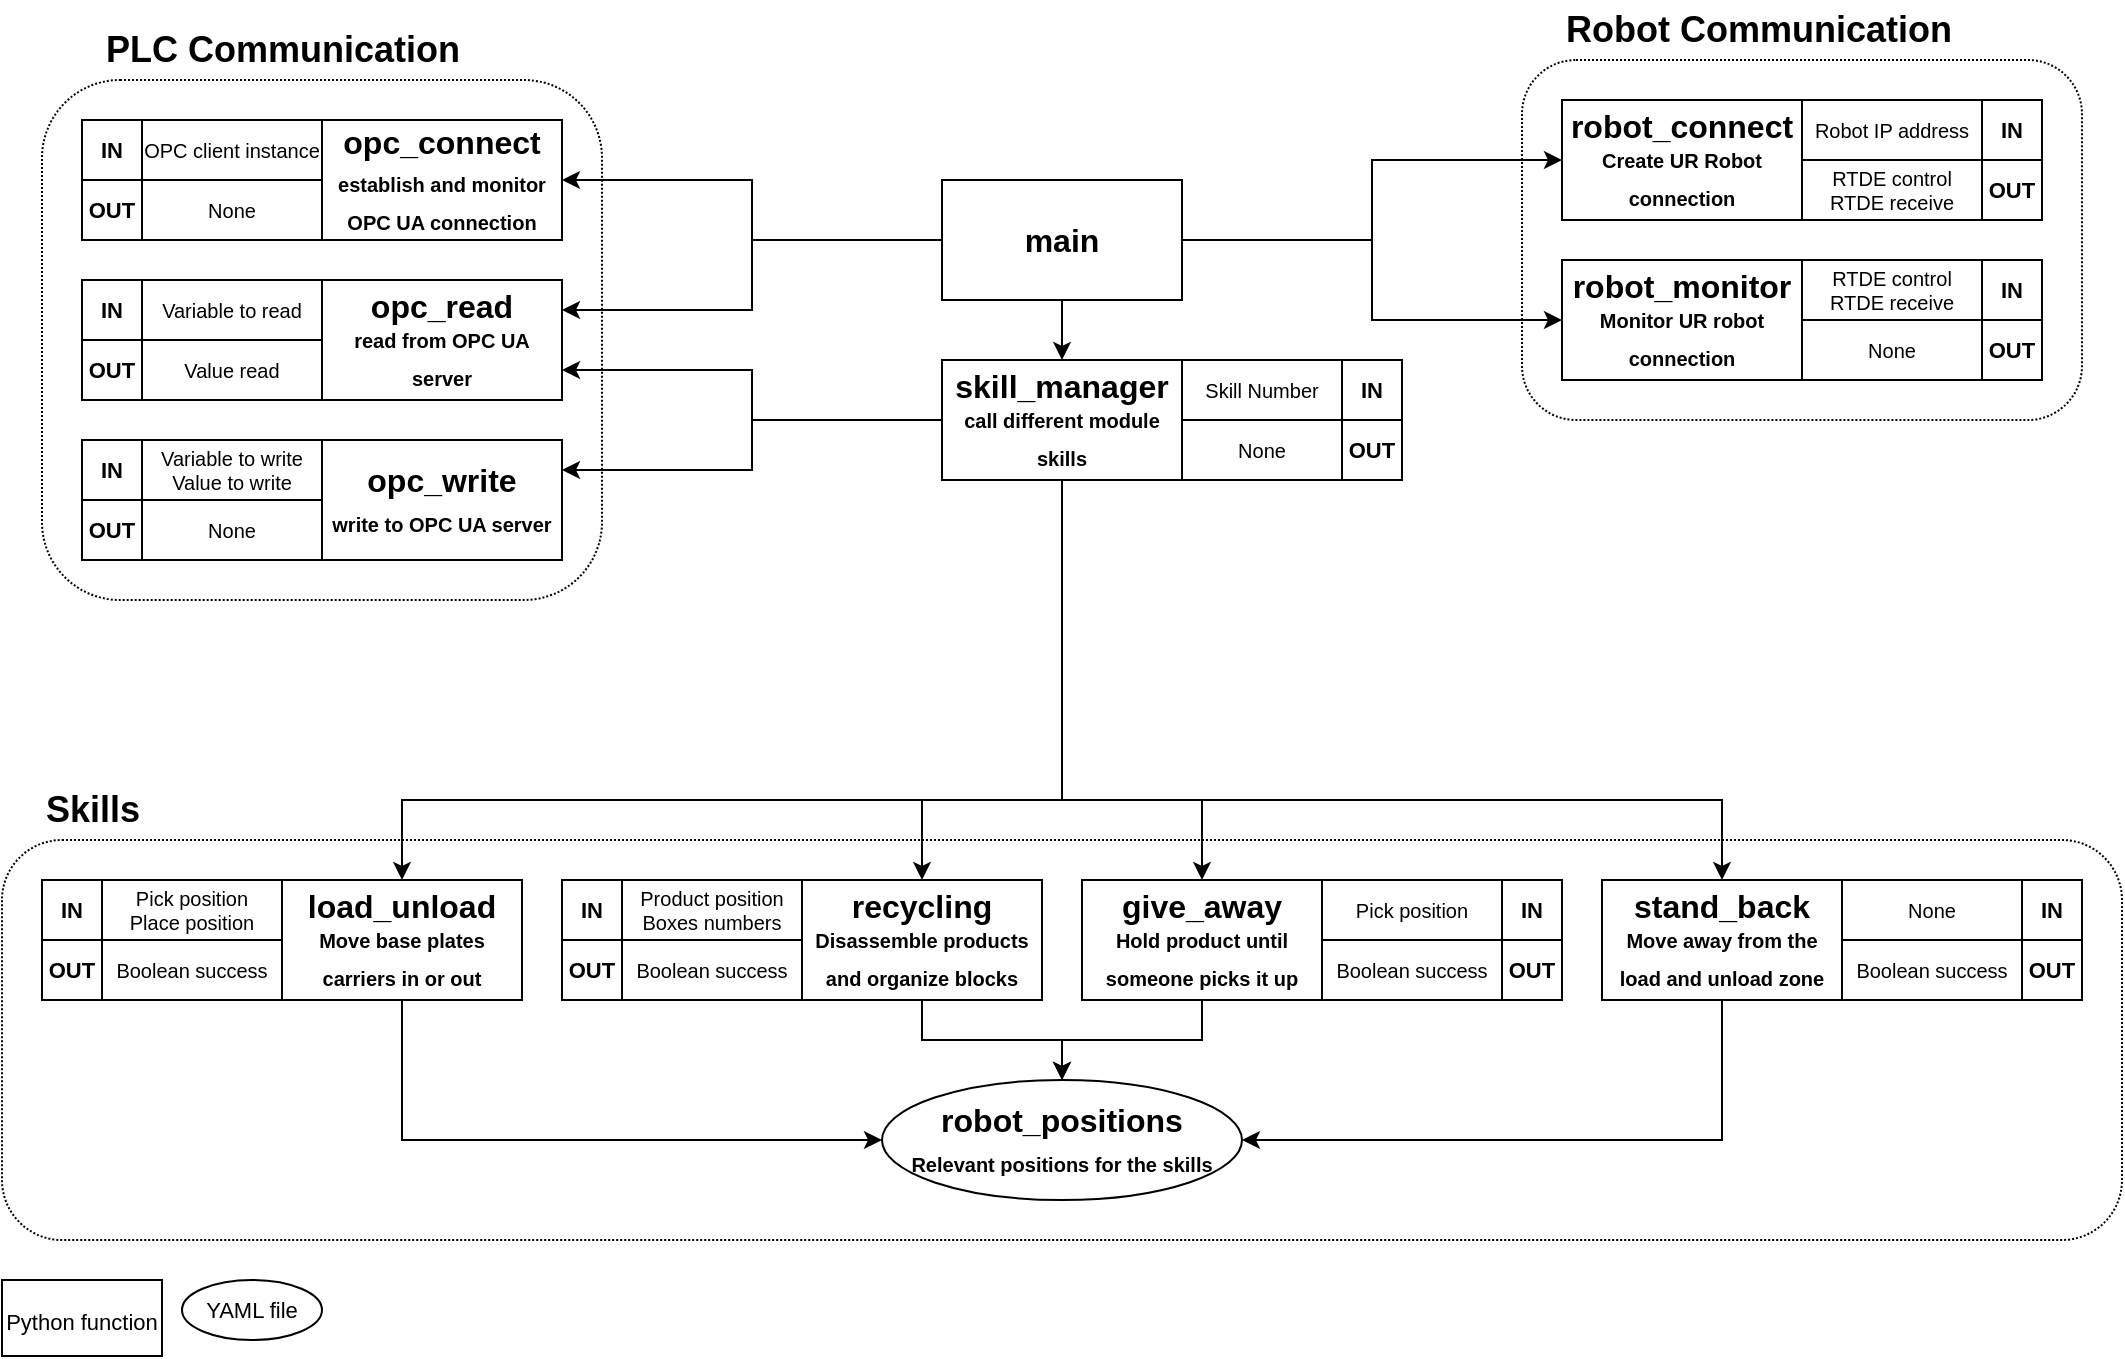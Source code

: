 <mxfile version="20.7.4" type="github"><diagram id="av36-QLzx31YAxyc08HP" name="Seite-1"><mxGraphModel dx="1802" dy="826" grid="1" gridSize="10" guides="1" tooltips="1" connect="1" arrows="1" fold="1" page="1" pageScale="1" pageWidth="3300" pageHeight="4681" math="0" shadow="0"><root><mxCell id="0"/><mxCell id="1" parent="0"/><mxCell id="iEAS6jNyVJdADZBlRwmA-35" value="" style="rounded=1;whiteSpace=wrap;html=1;fontSize=14;fillColor=none;strokeWidth=1;dashed=1;dashPattern=1 1;" parent="1" vertex="1"><mxGeometry x="210" y="540" width="1060" height="200" as="geometry"/></mxCell><mxCell id="iEAS6jNyVJdADZBlRwmA-23" value="&lt;font size=&quot;3&quot;&gt;&lt;b&gt;robot_positions&lt;br&gt;&lt;/b&gt;&lt;/font&gt;&lt;b style=&quot;font-size: 10px;&quot;&gt;Relevant positions for the skills&lt;/b&gt;&lt;font size=&quot;3&quot;&gt;&lt;b&gt;&lt;br&gt;&lt;/b&gt;&lt;/font&gt;" style="ellipse;whiteSpace=wrap;html=1;fontSize=14;fillColor=none;" parent="1" vertex="1"><mxGeometry x="650" y="660" width="180" height="60" as="geometry"/></mxCell><mxCell id="iEAS6jNyVJdADZBlRwmA-5" value="" style="rounded=1;whiteSpace=wrap;html=1;fontSize=14;fillColor=none;strokeWidth=1;dashed=1;dashPattern=1 1;" parent="1" vertex="1"><mxGeometry x="230" y="160" width="280" height="260" as="geometry"/></mxCell><mxCell id="iEAS6jNyVJdADZBlRwmA-9" value="" style="rounded=1;whiteSpace=wrap;html=1;fontSize=14;fillColor=none;strokeWidth=1;dashed=1;dashPattern=1 1;" parent="1" vertex="1"><mxGeometry x="970" y="150" width="280" height="180" as="geometry"/></mxCell><mxCell id="iEAS6jNyVJdADZBlRwmA-24" style="edgeStyle=orthogonalEdgeStyle;rounded=0;orthogonalLoop=1;jettySize=auto;html=1;exitX=0;exitY=0.5;exitDx=0;exitDy=0;entryX=1;entryY=0.5;entryDx=0;entryDy=0;fontSize=18;" parent="1" source="iEAS6jNyVJdADZBlRwmA-1" target="iEAS6jNyVJdADZBlRwmA-2" edge="1"><mxGeometry relative="1" as="geometry"/></mxCell><mxCell id="iEAS6jNyVJdADZBlRwmA-25" style="edgeStyle=orthogonalEdgeStyle;rounded=0;orthogonalLoop=1;jettySize=auto;html=1;exitX=1;exitY=0.5;exitDx=0;exitDy=0;entryX=0;entryY=0.5;entryDx=0;entryDy=0;fontSize=18;" parent="1" source="iEAS6jNyVJdADZBlRwmA-1" target="iEAS6jNyVJdADZBlRwmA-6" edge="1"><mxGeometry relative="1" as="geometry"/></mxCell><mxCell id="iEAS6jNyVJdADZBlRwmA-26" style="edgeStyle=orthogonalEdgeStyle;rounded=0;orthogonalLoop=1;jettySize=auto;html=1;exitX=1;exitY=0.5;exitDx=0;exitDy=0;entryX=0;entryY=0.5;entryDx=0;entryDy=0;fontSize=18;" parent="1" source="iEAS6jNyVJdADZBlRwmA-1" target="iEAS6jNyVJdADZBlRwmA-7" edge="1"><mxGeometry relative="1" as="geometry"/></mxCell><mxCell id="iEAS6jNyVJdADZBlRwmA-27" style="edgeStyle=orthogonalEdgeStyle;rounded=0;orthogonalLoop=1;jettySize=auto;html=1;exitX=0.5;exitY=1;exitDx=0;exitDy=0;entryX=0.5;entryY=0;entryDx=0;entryDy=0;fontSize=18;" parent="1" source="iEAS6jNyVJdADZBlRwmA-1" target="iEAS6jNyVJdADZBlRwmA-22" edge="1"><mxGeometry relative="1" as="geometry"/></mxCell><mxCell id="iEAS6jNyVJdADZBlRwmA-29" style="edgeStyle=orthogonalEdgeStyle;rounded=0;orthogonalLoop=1;jettySize=auto;html=1;exitX=0;exitY=0.5;exitDx=0;exitDy=0;entryX=1;entryY=0.25;entryDx=0;entryDy=0;fontSize=18;" parent="1" source="iEAS6jNyVJdADZBlRwmA-1" target="iEAS6jNyVJdADZBlRwmA-3" edge="1"><mxGeometry relative="1" as="geometry"/></mxCell><mxCell id="iEAS6jNyVJdADZBlRwmA-1" value="&lt;font size=&quot;3&quot;&gt;&lt;b&gt;main&lt;/b&gt;&lt;/font&gt;" style="rounded=0;whiteSpace=wrap;html=1;fillColor=none;" parent="1" vertex="1"><mxGeometry x="680" y="210" width="120" height="60" as="geometry"/></mxCell><mxCell id="iEAS6jNyVJdADZBlRwmA-2" value="&lt;font style=&quot;font-size: 16px;&quot;&gt;&lt;b&gt;opc_connect&lt;br&gt;&lt;/b&gt;&lt;b style=&quot;font-size: 10px;&quot;&gt;establish and monitor OPC UA connection&lt;/b&gt;&lt;b&gt;&lt;br&gt;&lt;/b&gt;&lt;/font&gt;" style="rounded=0;whiteSpace=wrap;html=1;fillColor=none;" parent="1" vertex="1"><mxGeometry x="370" y="180" width="120" height="60" as="geometry"/></mxCell><mxCell id="iEAS6jNyVJdADZBlRwmA-3" value="&lt;font size=&quot;3&quot;&gt;&lt;b&gt;opc_read&lt;br&gt;&lt;/b&gt;&lt;/font&gt;&lt;b style=&quot;font-size: 10px;&quot;&gt;read from OPC UA server&lt;/b&gt;&lt;font size=&quot;3&quot;&gt;&lt;b&gt;&lt;br&gt;&lt;/b&gt;&lt;/font&gt;" style="rounded=0;whiteSpace=wrap;html=1;fillColor=none;" parent="1" vertex="1"><mxGeometry x="370" y="260" width="120" height="60" as="geometry"/></mxCell><mxCell id="iEAS6jNyVJdADZBlRwmA-4" value="&lt;font size=&quot;3&quot;&gt;&lt;b&gt;opc_write&lt;br&gt;&lt;/b&gt;&lt;/font&gt;&lt;b style=&quot;font-size: 10px;&quot;&gt;write to OPC UA server&lt;/b&gt;&lt;font size=&quot;3&quot;&gt;&lt;b&gt;&lt;br&gt;&lt;/b&gt;&lt;/font&gt;" style="rounded=0;whiteSpace=wrap;html=1;fillColor=none;" parent="1" vertex="1"><mxGeometry x="370" y="340" width="120" height="60" as="geometry"/></mxCell><mxCell id="iEAS6jNyVJdADZBlRwmA-6" value="&lt;font size=&quot;3&quot;&gt;&lt;b&gt;robot_connect&lt;br&gt;&lt;/b&gt;&lt;/font&gt;&lt;b style=&quot;font-size: 10px;&quot;&gt;Create UR Robot connection&lt;/b&gt;&lt;font size=&quot;3&quot;&gt;&lt;b&gt;&lt;br&gt;&lt;/b&gt;&lt;/font&gt;" style="rounded=0;whiteSpace=wrap;html=1;fillColor=none;" parent="1" vertex="1"><mxGeometry x="990" y="170" width="120" height="60" as="geometry"/></mxCell><mxCell id="iEAS6jNyVJdADZBlRwmA-7" value="&lt;font size=&quot;3&quot;&gt;&lt;b&gt;robot_monitor&lt;br&gt;&lt;/b&gt;&lt;/font&gt;&lt;b style=&quot;font-size: 10px;&quot;&gt;Monitor UR robot connection&lt;/b&gt;&lt;font size=&quot;3&quot;&gt;&lt;b&gt;&lt;br&gt;&lt;/b&gt;&lt;/font&gt;" style="rounded=0;whiteSpace=wrap;html=1;fillColor=none;" parent="1" vertex="1"><mxGeometry x="990" y="250" width="120" height="60" as="geometry"/></mxCell><mxCell id="iEAS6jNyVJdADZBlRwmA-47" style="edgeStyle=orthogonalEdgeStyle;rounded=0;orthogonalLoop=1;jettySize=auto;html=1;exitX=0.5;exitY=1;exitDx=0;exitDy=0;entryX=0;entryY=0.5;entryDx=0;entryDy=0;fontSize=18;" parent="1" source="iEAS6jNyVJdADZBlRwmA-10" target="iEAS6jNyVJdADZBlRwmA-23" edge="1"><mxGeometry relative="1" as="geometry"/></mxCell><mxCell id="iEAS6jNyVJdADZBlRwmA-10" value="&lt;font size=&quot;3&quot;&gt;&lt;b&gt;load_unload&lt;br&gt;&lt;/b&gt;&lt;/font&gt;&lt;b style=&quot;font-size: 10px;&quot;&gt;Move base plates carriers in or out&lt;/b&gt;&lt;font size=&quot;3&quot;&gt;&lt;b&gt;&lt;br&gt;&lt;/b&gt;&lt;/font&gt;" style="rounded=0;whiteSpace=wrap;html=1;fillColor=none;" parent="1" vertex="1"><mxGeometry x="350" y="560" width="120" height="60" as="geometry"/></mxCell><mxCell id="iEAS6jNyVJdADZBlRwmA-49" style="edgeStyle=orthogonalEdgeStyle;rounded=0;orthogonalLoop=1;jettySize=auto;html=1;exitX=0.5;exitY=1;exitDx=0;exitDy=0;entryX=0.5;entryY=0;entryDx=0;entryDy=0;fontSize=18;" parent="1" source="iEAS6jNyVJdADZBlRwmA-11" target="iEAS6jNyVJdADZBlRwmA-23" edge="1"><mxGeometry relative="1" as="geometry"/></mxCell><mxCell id="iEAS6jNyVJdADZBlRwmA-11" value="&lt;font size=&quot;3&quot;&gt;&lt;b&gt;recycling&lt;br&gt;&lt;/b&gt;&lt;/font&gt;&lt;b style=&quot;font-size: 10px;&quot;&gt;Disassemble products and organize blocks&lt;/b&gt;&lt;font size=&quot;3&quot;&gt;&lt;b&gt;&lt;br&gt;&lt;/b&gt;&lt;/font&gt;" style="rounded=0;whiteSpace=wrap;html=1;fillColor=none;" parent="1" vertex="1"><mxGeometry x="610" y="560" width="120" height="60" as="geometry"/></mxCell><mxCell id="iEAS6jNyVJdADZBlRwmA-50" style="edgeStyle=orthogonalEdgeStyle;rounded=0;orthogonalLoop=1;jettySize=auto;html=1;exitX=0.5;exitY=1;exitDx=0;exitDy=0;entryX=0.5;entryY=0;entryDx=0;entryDy=0;fontSize=18;" parent="1" source="iEAS6jNyVJdADZBlRwmA-12" target="iEAS6jNyVJdADZBlRwmA-23" edge="1"><mxGeometry relative="1" as="geometry"/></mxCell><mxCell id="iEAS6jNyVJdADZBlRwmA-12" value="&lt;font size=&quot;3&quot;&gt;&lt;b&gt;give_away&lt;br&gt;&lt;/b&gt;&lt;/font&gt;&lt;b style=&quot;font-size: 10px;&quot;&gt;Hold product until someone picks it up&lt;/b&gt;&lt;font size=&quot;3&quot;&gt;&lt;b&gt;&lt;br&gt;&lt;/b&gt;&lt;/font&gt;" style="rounded=0;whiteSpace=wrap;html=1;fillColor=none;" parent="1" vertex="1"><mxGeometry x="750" y="560" width="120" height="60" as="geometry"/></mxCell><mxCell id="iEAS6jNyVJdADZBlRwmA-30" style="edgeStyle=orthogonalEdgeStyle;rounded=0;orthogonalLoop=1;jettySize=auto;html=1;exitX=0;exitY=0.5;exitDx=0;exitDy=0;entryX=1;entryY=0.75;entryDx=0;entryDy=0;fontSize=18;" parent="1" source="iEAS6jNyVJdADZBlRwmA-22" target="iEAS6jNyVJdADZBlRwmA-3" edge="1"><mxGeometry relative="1" as="geometry"/></mxCell><mxCell id="iEAS6jNyVJdADZBlRwmA-43" style="edgeStyle=orthogonalEdgeStyle;rounded=0;orthogonalLoop=1;jettySize=auto;html=1;exitX=0.5;exitY=1;exitDx=0;exitDy=0;entryX=0.5;entryY=0;entryDx=0;entryDy=0;fontSize=18;" parent="1" source="iEAS6jNyVJdADZBlRwmA-22" target="iEAS6jNyVJdADZBlRwmA-12" edge="1"><mxGeometry relative="1" as="geometry"><Array as="points"><mxPoint x="740" y="520"/><mxPoint x="810" y="520"/></Array></mxGeometry></mxCell><mxCell id="iEAS6jNyVJdADZBlRwmA-44" style="edgeStyle=orthogonalEdgeStyle;rounded=0;orthogonalLoop=1;jettySize=auto;html=1;exitX=0.5;exitY=1;exitDx=0;exitDy=0;entryX=0.5;entryY=0;entryDx=0;entryDy=0;fontSize=18;" parent="1" source="iEAS6jNyVJdADZBlRwmA-22" target="iEAS6jNyVJdADZBlRwmA-11" edge="1"><mxGeometry relative="1" as="geometry"><Array as="points"><mxPoint x="740" y="520"/><mxPoint x="670" y="520"/></Array></mxGeometry></mxCell><mxCell id="iEAS6jNyVJdADZBlRwmA-45" style="edgeStyle=orthogonalEdgeStyle;rounded=0;orthogonalLoop=1;jettySize=auto;html=1;exitX=0.5;exitY=1;exitDx=0;exitDy=0;entryX=0.5;entryY=0;entryDx=0;entryDy=0;fontSize=18;" parent="1" source="iEAS6jNyVJdADZBlRwmA-22" target="iEAS6jNyVJdADZBlRwmA-10" edge="1"><mxGeometry relative="1" as="geometry"><Array as="points"><mxPoint x="740" y="520"/><mxPoint x="410" y="520"/></Array></mxGeometry></mxCell><mxCell id="iEAS6jNyVJdADZBlRwmA-46" style="edgeStyle=orthogonalEdgeStyle;rounded=0;orthogonalLoop=1;jettySize=auto;html=1;exitX=0.5;exitY=1;exitDx=0;exitDy=0;entryX=0.5;entryY=0;entryDx=0;entryDy=0;fontSize=18;" parent="1" source="iEAS6jNyVJdADZBlRwmA-22" target="iEAS6jNyVJdADZBlRwmA-36" edge="1"><mxGeometry relative="1" as="geometry"><Array as="points"><mxPoint x="740" y="520"/><mxPoint x="1070" y="520"/></Array></mxGeometry></mxCell><mxCell id="iEAS6jNyVJdADZBlRwmA-136" style="edgeStyle=orthogonalEdgeStyle;rounded=0;orthogonalLoop=1;jettySize=auto;html=1;exitX=0;exitY=0.5;exitDx=0;exitDy=0;entryX=1;entryY=0.25;entryDx=0;entryDy=0;fontSize=11;" parent="1" source="iEAS6jNyVJdADZBlRwmA-22" target="iEAS6jNyVJdADZBlRwmA-4" edge="1"><mxGeometry relative="1" as="geometry"/></mxCell><mxCell id="iEAS6jNyVJdADZBlRwmA-22" value="&lt;font size=&quot;3&quot;&gt;&lt;b&gt;skill_manager&lt;br&gt;&lt;/b&gt;&lt;/font&gt;&lt;b style=&quot;font-size: 10px;&quot;&gt;call different module skills&lt;/b&gt;&lt;font size=&quot;3&quot;&gt;&lt;b&gt;&lt;br&gt;&lt;/b&gt;&lt;/font&gt;" style="rounded=0;whiteSpace=wrap;html=1;fillColor=none;" parent="1" vertex="1"><mxGeometry x="680" y="300" width="120" height="60" as="geometry"/></mxCell><mxCell id="iEAS6jNyVJdADZBlRwmA-51" style="edgeStyle=orthogonalEdgeStyle;rounded=0;orthogonalLoop=1;jettySize=auto;html=1;exitX=0.5;exitY=1;exitDx=0;exitDy=0;entryX=1;entryY=0.5;entryDx=0;entryDy=0;fontSize=18;" parent="1" source="iEAS6jNyVJdADZBlRwmA-36" target="iEAS6jNyVJdADZBlRwmA-23" edge="1"><mxGeometry relative="1" as="geometry"/></mxCell><mxCell id="iEAS6jNyVJdADZBlRwmA-36" value="&lt;font size=&quot;3&quot;&gt;&lt;b&gt;stand_back&lt;br&gt;&lt;/b&gt;&lt;/font&gt;&lt;b style=&quot;font-size: 10px;&quot;&gt;Move away from the load and unload zone&lt;/b&gt;&lt;font size=&quot;3&quot;&gt;&lt;b&gt;&lt;br&gt;&lt;/b&gt;&lt;/font&gt;" style="rounded=0;whiteSpace=wrap;html=1;fillColor=none;" parent="1" vertex="1"><mxGeometry x="1010" y="560" width="120" height="60" as="geometry"/></mxCell><mxCell id="iEAS6jNyVJdADZBlRwmA-59" value="OPC client instance" style="rounded=0;whiteSpace=wrap;html=1;strokeWidth=1;fontSize=10;fillColor=none;" parent="1" vertex="1"><mxGeometry x="280" y="180" width="90" height="30" as="geometry"/></mxCell><mxCell id="iEAS6jNyVJdADZBlRwmA-60" value="None" style="rounded=0;whiteSpace=wrap;html=1;strokeWidth=1;fontSize=10;fillColor=none;" parent="1" vertex="1"><mxGeometry x="280" y="210" width="90" height="30" as="geometry"/></mxCell><mxCell id="iEAS6jNyVJdADZBlRwmA-61" value="&lt;b&gt;&lt;font style=&quot;font-size: 11px;&quot;&gt;IN&lt;/font&gt;&lt;/b&gt;" style="rounded=0;whiteSpace=wrap;html=1;strokeWidth=1;fontSize=10;fillColor=none;" parent="1" vertex="1"><mxGeometry x="250" y="180" width="30" height="30" as="geometry"/></mxCell><mxCell id="iEAS6jNyVJdADZBlRwmA-62" value="&lt;b&gt;&lt;font style=&quot;font-size: 11px;&quot;&gt;OUT&lt;/font&gt;&lt;/b&gt;" style="rounded=0;whiteSpace=wrap;html=1;strokeWidth=1;fontSize=10;fillColor=none;" parent="1" vertex="1"><mxGeometry x="250" y="210" width="30" height="30" as="geometry"/></mxCell><mxCell id="iEAS6jNyVJdADZBlRwmA-63" value="Variable to read" style="rounded=0;whiteSpace=wrap;html=1;strokeWidth=1;fontSize=10;fillColor=none;" parent="1" vertex="1"><mxGeometry x="280" y="260" width="90" height="30" as="geometry"/></mxCell><mxCell id="iEAS6jNyVJdADZBlRwmA-64" value="Value read" style="rounded=0;whiteSpace=wrap;html=1;strokeWidth=1;fontSize=10;fillColor=none;" parent="1" vertex="1"><mxGeometry x="280" y="290" width="90" height="30" as="geometry"/></mxCell><mxCell id="iEAS6jNyVJdADZBlRwmA-65" value="&lt;b&gt;&lt;font style=&quot;font-size: 11px;&quot;&gt;IN&lt;/font&gt;&lt;/b&gt;" style="rounded=0;whiteSpace=wrap;html=1;strokeWidth=1;fontSize=10;fillColor=none;" parent="1" vertex="1"><mxGeometry x="250" y="260" width="30" height="30" as="geometry"/></mxCell><mxCell id="iEAS6jNyVJdADZBlRwmA-66" value="&lt;b&gt;&lt;font style=&quot;font-size: 11px;&quot;&gt;OUT&lt;/font&gt;&lt;/b&gt;" style="rounded=0;whiteSpace=wrap;html=1;strokeWidth=1;fontSize=10;fillColor=none;" parent="1" vertex="1"><mxGeometry x="250" y="290" width="30" height="30" as="geometry"/></mxCell><mxCell id="iEAS6jNyVJdADZBlRwmA-67" value="Variable to write&lt;br&gt;Value to write" style="rounded=0;whiteSpace=wrap;html=1;strokeWidth=1;fontSize=10;fillColor=none;" parent="1" vertex="1"><mxGeometry x="280" y="340" width="90" height="30" as="geometry"/></mxCell><mxCell id="iEAS6jNyVJdADZBlRwmA-68" value="None" style="rounded=0;whiteSpace=wrap;html=1;strokeWidth=1;fontSize=10;fillColor=none;" parent="1" vertex="1"><mxGeometry x="280" y="370" width="90" height="30" as="geometry"/></mxCell><mxCell id="iEAS6jNyVJdADZBlRwmA-69" value="&lt;b&gt;&lt;font style=&quot;font-size: 11px;&quot;&gt;IN&lt;/font&gt;&lt;/b&gt;" style="rounded=0;whiteSpace=wrap;html=1;strokeWidth=1;fontSize=10;fillColor=none;" parent="1" vertex="1"><mxGeometry x="250" y="340" width="30" height="30" as="geometry"/></mxCell><mxCell id="iEAS6jNyVJdADZBlRwmA-70" value="&lt;b&gt;&lt;font style=&quot;font-size: 11px;&quot;&gt;OUT&lt;/font&gt;&lt;/b&gt;" style="rounded=0;whiteSpace=wrap;html=1;strokeWidth=1;fontSize=10;fillColor=none;" parent="1" vertex="1"><mxGeometry x="250" y="370" width="30" height="30" as="geometry"/></mxCell><mxCell id="iEAS6jNyVJdADZBlRwmA-75" value="Skill Number" style="rounded=0;whiteSpace=wrap;html=1;strokeWidth=1;fontSize=10;fillColor=none;" parent="1" vertex="1"><mxGeometry x="800" y="300" width="80" height="30" as="geometry"/></mxCell><mxCell id="iEAS6jNyVJdADZBlRwmA-76" value="None" style="rounded=0;whiteSpace=wrap;html=1;strokeWidth=1;fontSize=10;fillColor=none;" parent="1" vertex="1"><mxGeometry x="800" y="330" width="80" height="30" as="geometry"/></mxCell><mxCell id="iEAS6jNyVJdADZBlRwmA-77" value="&lt;b&gt;&lt;font style=&quot;font-size: 11px;&quot;&gt;IN&lt;/font&gt;&lt;/b&gt;" style="rounded=0;whiteSpace=wrap;html=1;strokeWidth=1;fontSize=10;fillColor=none;" parent="1" vertex="1"><mxGeometry x="880" y="300" width="30" height="30" as="geometry"/></mxCell><mxCell id="iEAS6jNyVJdADZBlRwmA-78" value="&lt;b&gt;&lt;font style=&quot;font-size: 11px;&quot;&gt;OUT&lt;/font&gt;&lt;/b&gt;" style="rounded=0;whiteSpace=wrap;html=1;strokeWidth=1;fontSize=10;fillColor=none;" parent="1" vertex="1"><mxGeometry x="880" y="330" width="30" height="30" as="geometry"/></mxCell><mxCell id="iEAS6jNyVJdADZBlRwmA-79" value="Robot IP address" style="rounded=0;whiteSpace=wrap;html=1;strokeWidth=1;fontSize=10;fillColor=none;" parent="1" vertex="1"><mxGeometry x="1110" y="170" width="90" height="30" as="geometry"/></mxCell><mxCell id="iEAS6jNyVJdADZBlRwmA-80" value="RTDE control&lt;br&gt;RTDE receive" style="rounded=0;whiteSpace=wrap;html=1;strokeWidth=1;fontSize=10;fillColor=none;" parent="1" vertex="1"><mxGeometry x="1110" y="200" width="90" height="30" as="geometry"/></mxCell><mxCell id="iEAS6jNyVJdADZBlRwmA-81" value="&lt;b&gt;&lt;font style=&quot;font-size: 11px;&quot;&gt;IN&lt;/font&gt;&lt;/b&gt;" style="rounded=0;whiteSpace=wrap;html=1;strokeWidth=1;fontSize=10;fillColor=none;" parent="1" vertex="1"><mxGeometry x="1200" y="170" width="30" height="30" as="geometry"/></mxCell><mxCell id="iEAS6jNyVJdADZBlRwmA-82" value="&lt;b&gt;&lt;font style=&quot;font-size: 11px;&quot;&gt;OUT&lt;/font&gt;&lt;/b&gt;" style="rounded=0;whiteSpace=wrap;html=1;strokeWidth=1;fontSize=10;fillColor=none;" parent="1" vertex="1"><mxGeometry x="1200" y="200" width="30" height="30" as="geometry"/></mxCell><mxCell id="iEAS6jNyVJdADZBlRwmA-83" value="Pick position" style="rounded=0;whiteSpace=wrap;html=1;strokeWidth=1;fontSize=10;fillColor=none;" parent="1" vertex="1"><mxGeometry x="870" y="560" width="90" height="30" as="geometry"/></mxCell><mxCell id="iEAS6jNyVJdADZBlRwmA-84" value="Boolean success" style="rounded=0;whiteSpace=wrap;html=1;strokeWidth=1;fontSize=10;fillColor=none;" parent="1" vertex="1"><mxGeometry x="870" y="590" width="90" height="30" as="geometry"/></mxCell><mxCell id="iEAS6jNyVJdADZBlRwmA-85" value="&lt;b&gt;&lt;font style=&quot;font-size: 11px;&quot;&gt;IN&lt;/font&gt;&lt;/b&gt;" style="rounded=0;whiteSpace=wrap;html=1;strokeWidth=1;fontSize=10;fillColor=none;" parent="1" vertex="1"><mxGeometry x="960" y="560" width="30" height="30" as="geometry"/></mxCell><mxCell id="iEAS6jNyVJdADZBlRwmA-86" value="&lt;b&gt;&lt;font style=&quot;font-size: 11px;&quot;&gt;OUT&lt;/font&gt;&lt;/b&gt;" style="rounded=0;whiteSpace=wrap;html=1;strokeWidth=1;fontSize=10;fillColor=none;" parent="1" vertex="1"><mxGeometry x="960" y="590" width="30" height="30" as="geometry"/></mxCell><mxCell id="iEAS6jNyVJdADZBlRwmA-87" value="RTDE control&lt;br&gt;RTDE receive" style="rounded=0;whiteSpace=wrap;html=1;strokeWidth=1;fontSize=10;fillColor=none;" parent="1" vertex="1"><mxGeometry x="1110" y="250" width="90" height="30" as="geometry"/></mxCell><mxCell id="iEAS6jNyVJdADZBlRwmA-88" value="None" style="rounded=0;whiteSpace=wrap;html=1;strokeWidth=1;fontSize=10;fillColor=none;" parent="1" vertex="1"><mxGeometry x="1110" y="280" width="90" height="30" as="geometry"/></mxCell><mxCell id="iEAS6jNyVJdADZBlRwmA-89" value="&lt;b&gt;&lt;font style=&quot;font-size: 11px;&quot;&gt;IN&lt;/font&gt;&lt;/b&gt;" style="rounded=0;whiteSpace=wrap;html=1;strokeWidth=1;fontSize=10;fillColor=none;" parent="1" vertex="1"><mxGeometry x="1200" y="250" width="30" height="30" as="geometry"/></mxCell><mxCell id="iEAS6jNyVJdADZBlRwmA-90" value="&lt;b&gt;&lt;font style=&quot;font-size: 11px;&quot;&gt;OUT&lt;/font&gt;&lt;/b&gt;" style="rounded=0;whiteSpace=wrap;html=1;strokeWidth=1;fontSize=10;fillColor=none;" parent="1" vertex="1"><mxGeometry x="1200" y="280" width="30" height="30" as="geometry"/></mxCell><mxCell id="iEAS6jNyVJdADZBlRwmA-95" value="Pick position&lt;br&gt;Place position" style="rounded=0;whiteSpace=wrap;html=1;strokeWidth=1;fontSize=10;fillColor=none;" parent="1" vertex="1"><mxGeometry x="260" y="560" width="90" height="30" as="geometry"/></mxCell><mxCell id="iEAS6jNyVJdADZBlRwmA-96" value="Boolean success" style="rounded=0;whiteSpace=wrap;html=1;strokeWidth=1;fontSize=10;fillColor=none;" parent="1" vertex="1"><mxGeometry x="260" y="590" width="90" height="30" as="geometry"/></mxCell><mxCell id="iEAS6jNyVJdADZBlRwmA-97" value="&lt;b&gt;&lt;font style=&quot;font-size: 11px;&quot;&gt;IN&lt;/font&gt;&lt;/b&gt;" style="rounded=0;whiteSpace=wrap;html=1;strokeWidth=1;fontSize=10;fillColor=none;" parent="1" vertex="1"><mxGeometry x="230" y="560" width="30" height="30" as="geometry"/></mxCell><mxCell id="iEAS6jNyVJdADZBlRwmA-98" value="&lt;b&gt;&lt;font style=&quot;font-size: 11px;&quot;&gt;OUT&lt;/font&gt;&lt;/b&gt;" style="rounded=0;whiteSpace=wrap;html=1;strokeWidth=1;fontSize=10;fillColor=none;" parent="1" vertex="1"><mxGeometry x="230" y="590" width="30" height="30" as="geometry"/></mxCell><mxCell id="iEAS6jNyVJdADZBlRwmA-99" value="Product position&lt;br&gt;Boxes numbers" style="rounded=0;whiteSpace=wrap;html=1;strokeWidth=1;fontSize=10;fillColor=none;" parent="1" vertex="1"><mxGeometry x="520" y="560" width="90" height="30" as="geometry"/></mxCell><mxCell id="iEAS6jNyVJdADZBlRwmA-100" value="Boolean success" style="rounded=0;whiteSpace=wrap;html=1;strokeWidth=1;fontSize=10;fillColor=none;" parent="1" vertex="1"><mxGeometry x="520" y="590" width="90" height="30" as="geometry"/></mxCell><mxCell id="iEAS6jNyVJdADZBlRwmA-101" value="&lt;b&gt;&lt;font style=&quot;font-size: 11px;&quot;&gt;IN&lt;/font&gt;&lt;/b&gt;" style="rounded=0;whiteSpace=wrap;html=1;strokeWidth=1;fontSize=10;fillColor=none;" parent="1" vertex="1"><mxGeometry x="490" y="560" width="30" height="30" as="geometry"/></mxCell><mxCell id="iEAS6jNyVJdADZBlRwmA-102" value="&lt;b&gt;&lt;font style=&quot;font-size: 11px;&quot;&gt;OUT&lt;/font&gt;&lt;/b&gt;" style="rounded=0;whiteSpace=wrap;html=1;strokeWidth=1;fontSize=10;fillColor=none;" parent="1" vertex="1"><mxGeometry x="490" y="590" width="30" height="30" as="geometry"/></mxCell><mxCell id="iEAS6jNyVJdADZBlRwmA-107" value="None" style="rounded=0;whiteSpace=wrap;html=1;strokeWidth=1;fontSize=10;fillColor=none;" parent="1" vertex="1"><mxGeometry x="1130" y="560" width="90" height="30" as="geometry"/></mxCell><mxCell id="iEAS6jNyVJdADZBlRwmA-108" value="Boolean success" style="rounded=0;whiteSpace=wrap;html=1;strokeWidth=1;fontSize=10;fillColor=none;" parent="1" vertex="1"><mxGeometry x="1130" y="590" width="90" height="30" as="geometry"/></mxCell><mxCell id="iEAS6jNyVJdADZBlRwmA-109" value="&lt;b&gt;&lt;font style=&quot;font-size: 11px;&quot;&gt;IN&lt;/font&gt;&lt;/b&gt;" style="rounded=0;whiteSpace=wrap;html=1;strokeWidth=1;fontSize=10;fillColor=none;" parent="1" vertex="1"><mxGeometry x="1220" y="560" width="30" height="30" as="geometry"/></mxCell><mxCell id="iEAS6jNyVJdADZBlRwmA-110" value="&lt;b&gt;&lt;font style=&quot;font-size: 11px;&quot;&gt;OUT&lt;/font&gt;&lt;/b&gt;" style="rounded=0;whiteSpace=wrap;html=1;strokeWidth=1;fontSize=10;fillColor=none;" parent="1" vertex="1"><mxGeometry x="1220" y="590" width="30" height="30" as="geometry"/></mxCell><mxCell id="iEAS6jNyVJdADZBlRwmA-138" value="&lt;font style=&quot;font-size: 18px;&quot;&gt;&lt;b&gt;Skills&lt;/b&gt;&lt;/font&gt;" style="text;html=1;strokeColor=none;fillColor=none;align=left;verticalAlign=middle;whiteSpace=wrap;rounded=0;strokeWidth=1;fontSize=11;" parent="1" vertex="1"><mxGeometry x="230" y="510" width="60" height="30" as="geometry"/></mxCell><mxCell id="iEAS6jNyVJdADZBlRwmA-139" value="&lt;font style=&quot;font-size: 18px;&quot;&gt;&lt;b&gt;PLC Communication&lt;/b&gt;&lt;/font&gt;" style="text;html=1;strokeColor=none;fillColor=none;align=left;verticalAlign=middle;whiteSpace=wrap;rounded=0;strokeWidth=1;fontSize=11;" parent="1" vertex="1"><mxGeometry x="260" y="130" width="210" height="30" as="geometry"/></mxCell><mxCell id="iEAS6jNyVJdADZBlRwmA-140" value="&lt;font style=&quot;font-size: 18px;&quot;&gt;&lt;b&gt;Robot Communication&lt;/b&gt;&lt;/font&gt;" style="text;html=1;strokeColor=none;fillColor=none;align=left;verticalAlign=middle;whiteSpace=wrap;rounded=0;strokeWidth=1;fontSize=11;" parent="1" vertex="1"><mxGeometry x="990" y="120" width="210" height="30" as="geometry"/></mxCell><mxCell id="iEAS6jNyVJdADZBlRwmA-141" value="&lt;font style=&quot;font-size: 11px;&quot;&gt;Python function&lt;/font&gt;" style="rounded=0;whiteSpace=wrap;html=1;strokeWidth=1;fontSize=18;fillColor=none;" parent="1" vertex="1"><mxGeometry x="210" y="760" width="80" height="38" as="geometry"/></mxCell><mxCell id="iEAS6jNyVJdADZBlRwmA-142" value="&lt;font style=&quot;font-size: 11px;&quot;&gt;YAML file&lt;/font&gt;" style="ellipse;whiteSpace=wrap;html=1;strokeWidth=1;fontSize=12;fillColor=none;" parent="1" vertex="1"><mxGeometry x="300" y="760" width="70" height="30" as="geometry"/></mxCell></root></mxGraphModel></diagram></mxfile>